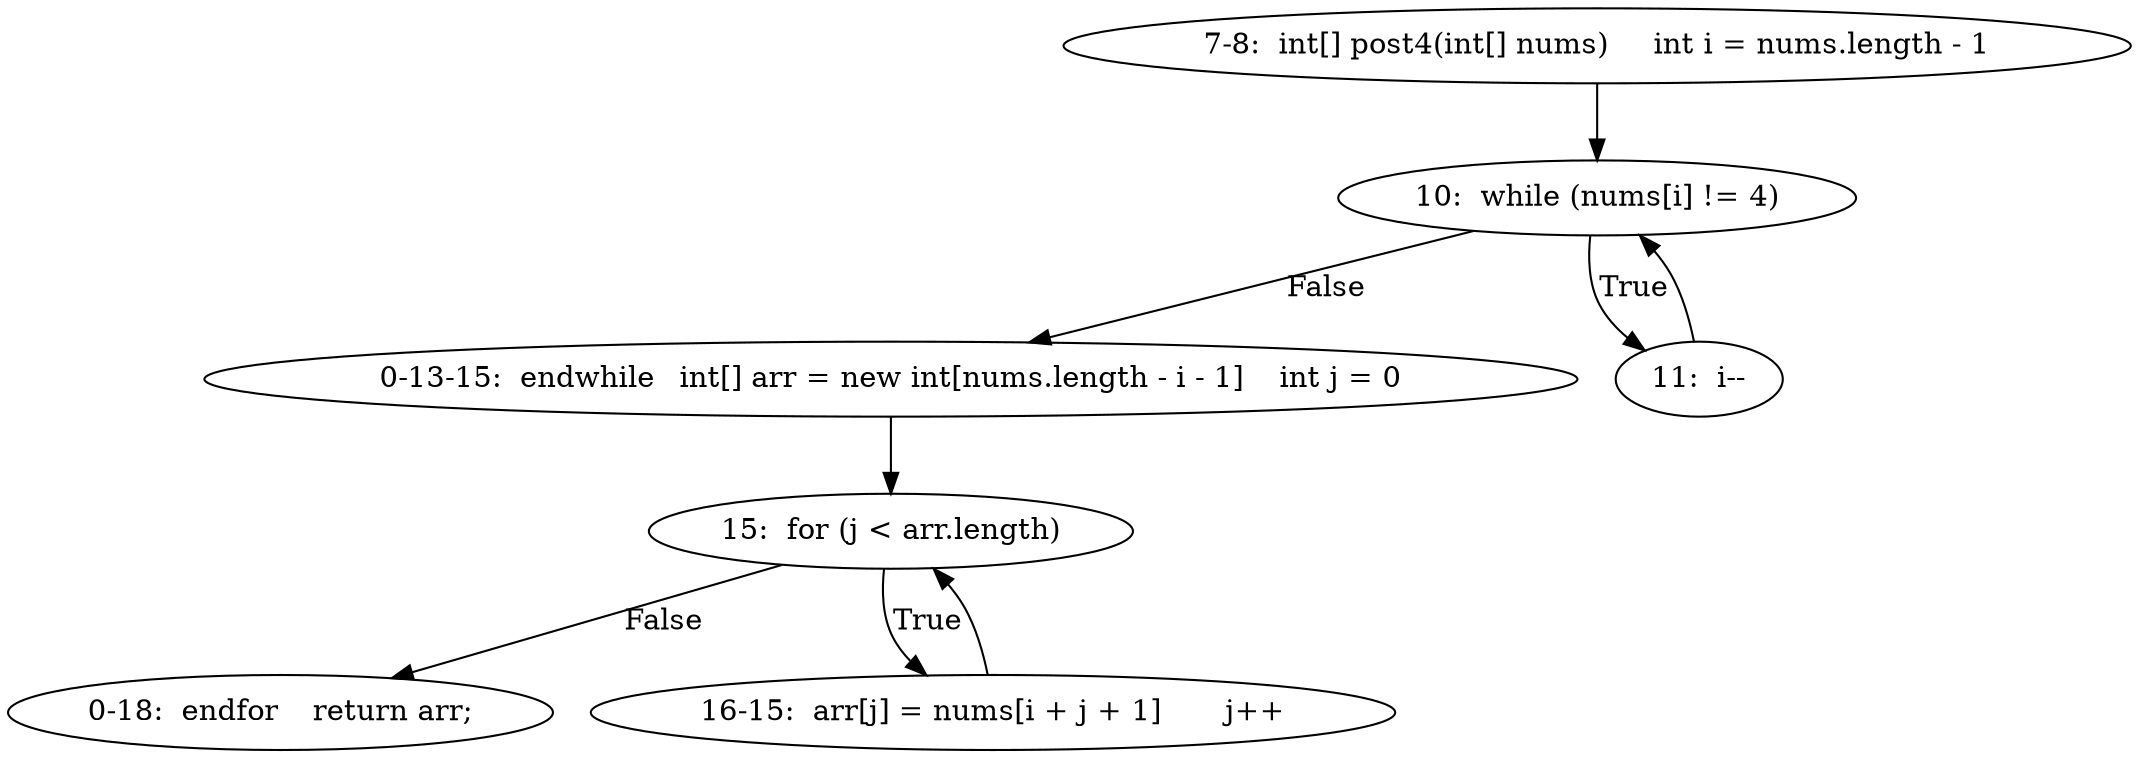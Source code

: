 digraph result_test { 
// graph-vertices
  a1  [label="7-8:  int[] post4(int[] nums)	int i = nums.length - 1"]; 
  2  [label="10:  while (nums[i] != 4)"]; 
  a3  [label="0-13-15:  endwhile	int[] arr = new int[nums.length - i - 1]	int j = 0"]; 
  4  [label="11:  i--"]; 
  7  [label="15:  for (j < arr.length)"]; 
  a4  [label="0-18:  endfor	return arr;"]; 
  a5  [label="16-15:  arr[j] = nums[i + j + 1]	j++"]; 
// graph-edges
  a1 -> 2;
  2 -> a3  [label="False"]; 
  2 -> 4  [label="True"]; 
  4 -> 2;
  a3 -> 7;
  7 -> a4  [label="False"]; 
  7 -> a5  [label="True"]; 
  a5 -> 7;
}